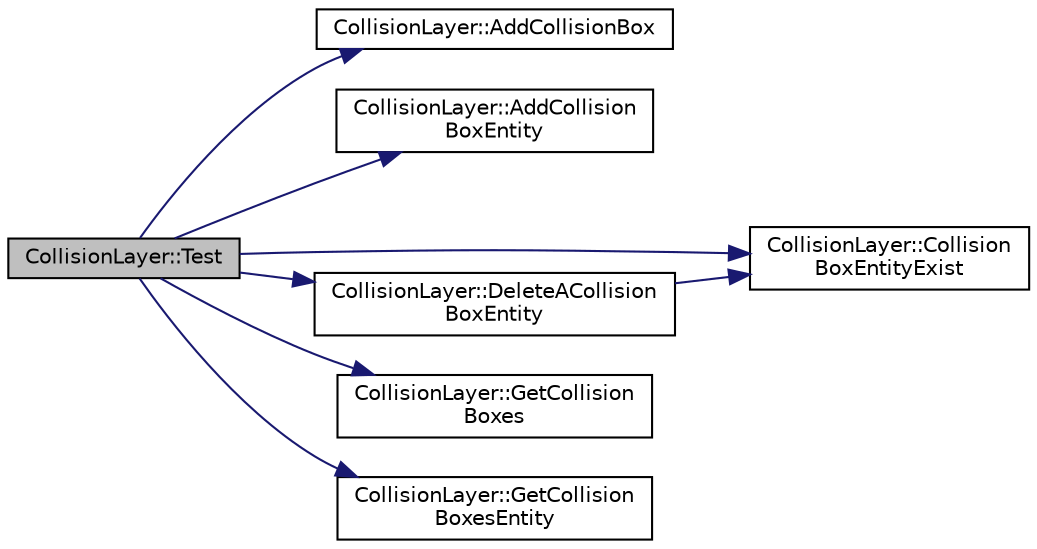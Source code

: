 digraph "CollisionLayer::Test"
{
 // LATEX_PDF_SIZE
  bgcolor="transparent";
  edge [fontname="Helvetica",fontsize="10",labelfontname="Helvetica",labelfontsize="10"];
  node [fontname="Helvetica",fontsize="10",shape=record];
  rankdir="LR";
  Node1 [label="CollisionLayer::Test",height=0.2,width=0.4,color="black", fillcolor="grey75", style="filled", fontcolor="black",tooltip="Test de regression."];
  Node1 -> Node2 [color="midnightblue",fontsize="10",style="solid",fontname="Helvetica"];
  Node2 [label="CollisionLayer::AddCollisionBox",height=0.2,width=0.4,color="black",URL="$classCollisionLayer.html#a33602792ee8ee0a72f5b133131c8ab51",tooltip="Fonction permettant d'ajouter une boîte de collision à la couche."];
  Node1 -> Node3 [color="midnightblue",fontsize="10",style="solid",fontname="Helvetica"];
  Node3 [label="CollisionLayer::AddCollision\lBoxEntity",height=0.2,width=0.4,color="black",URL="$classCollisionLayer.html#aecbcd3e856196f04ef67bf340033ffe3",tooltip="Fonction permettant d'ajouter une boîte de collision d'entité à la couche."];
  Node1 -> Node4 [color="midnightblue",fontsize="10",style="solid",fontname="Helvetica"];
  Node4 [label="CollisionLayer::Collision\lBoxEntityExist",height=0.2,width=0.4,color="black",URL="$classCollisionLayer.html#afb66a7971431ff144d9cf60dc38d01fd",tooltip="Permet de savoir si une clé existe."];
  Node1 -> Node5 [color="midnightblue",fontsize="10",style="solid",fontname="Helvetica"];
  Node5 [label="CollisionLayer::DeleteACollision\lBoxEntity",height=0.2,width=0.4,color="black",URL="$classCollisionLayer.html#a7a97cfca95d4fa88e7c68925d56b5b8b",tooltip="Supprime la CollisionBox d'une entité."];
  Node5 -> Node4 [color="midnightblue",fontsize="10",style="solid",fontname="Helvetica"];
  Node1 -> Node6 [color="midnightblue",fontsize="10",style="solid",fontname="Helvetica"];
  Node6 [label="CollisionLayer::GetCollision\lBoxes",height=0.2,width=0.4,color="black",URL="$classCollisionLayer.html#a620b4ce21e4699a1a067ffaa60848667",tooltip="Fonction permettant de récupérer les CollisionBox de l'objet."];
  Node1 -> Node7 [color="midnightblue",fontsize="10",style="solid",fontname="Helvetica"];
  Node7 [label="CollisionLayer::GetCollision\lBoxesEntity",height=0.2,width=0.4,color="black",URL="$classCollisionLayer.html#a88cf3f7e5b55058df61d24f199c54b5b",tooltip="Fonction permettant de récupérer les CollisionBox des entités de l'objet."];
}
